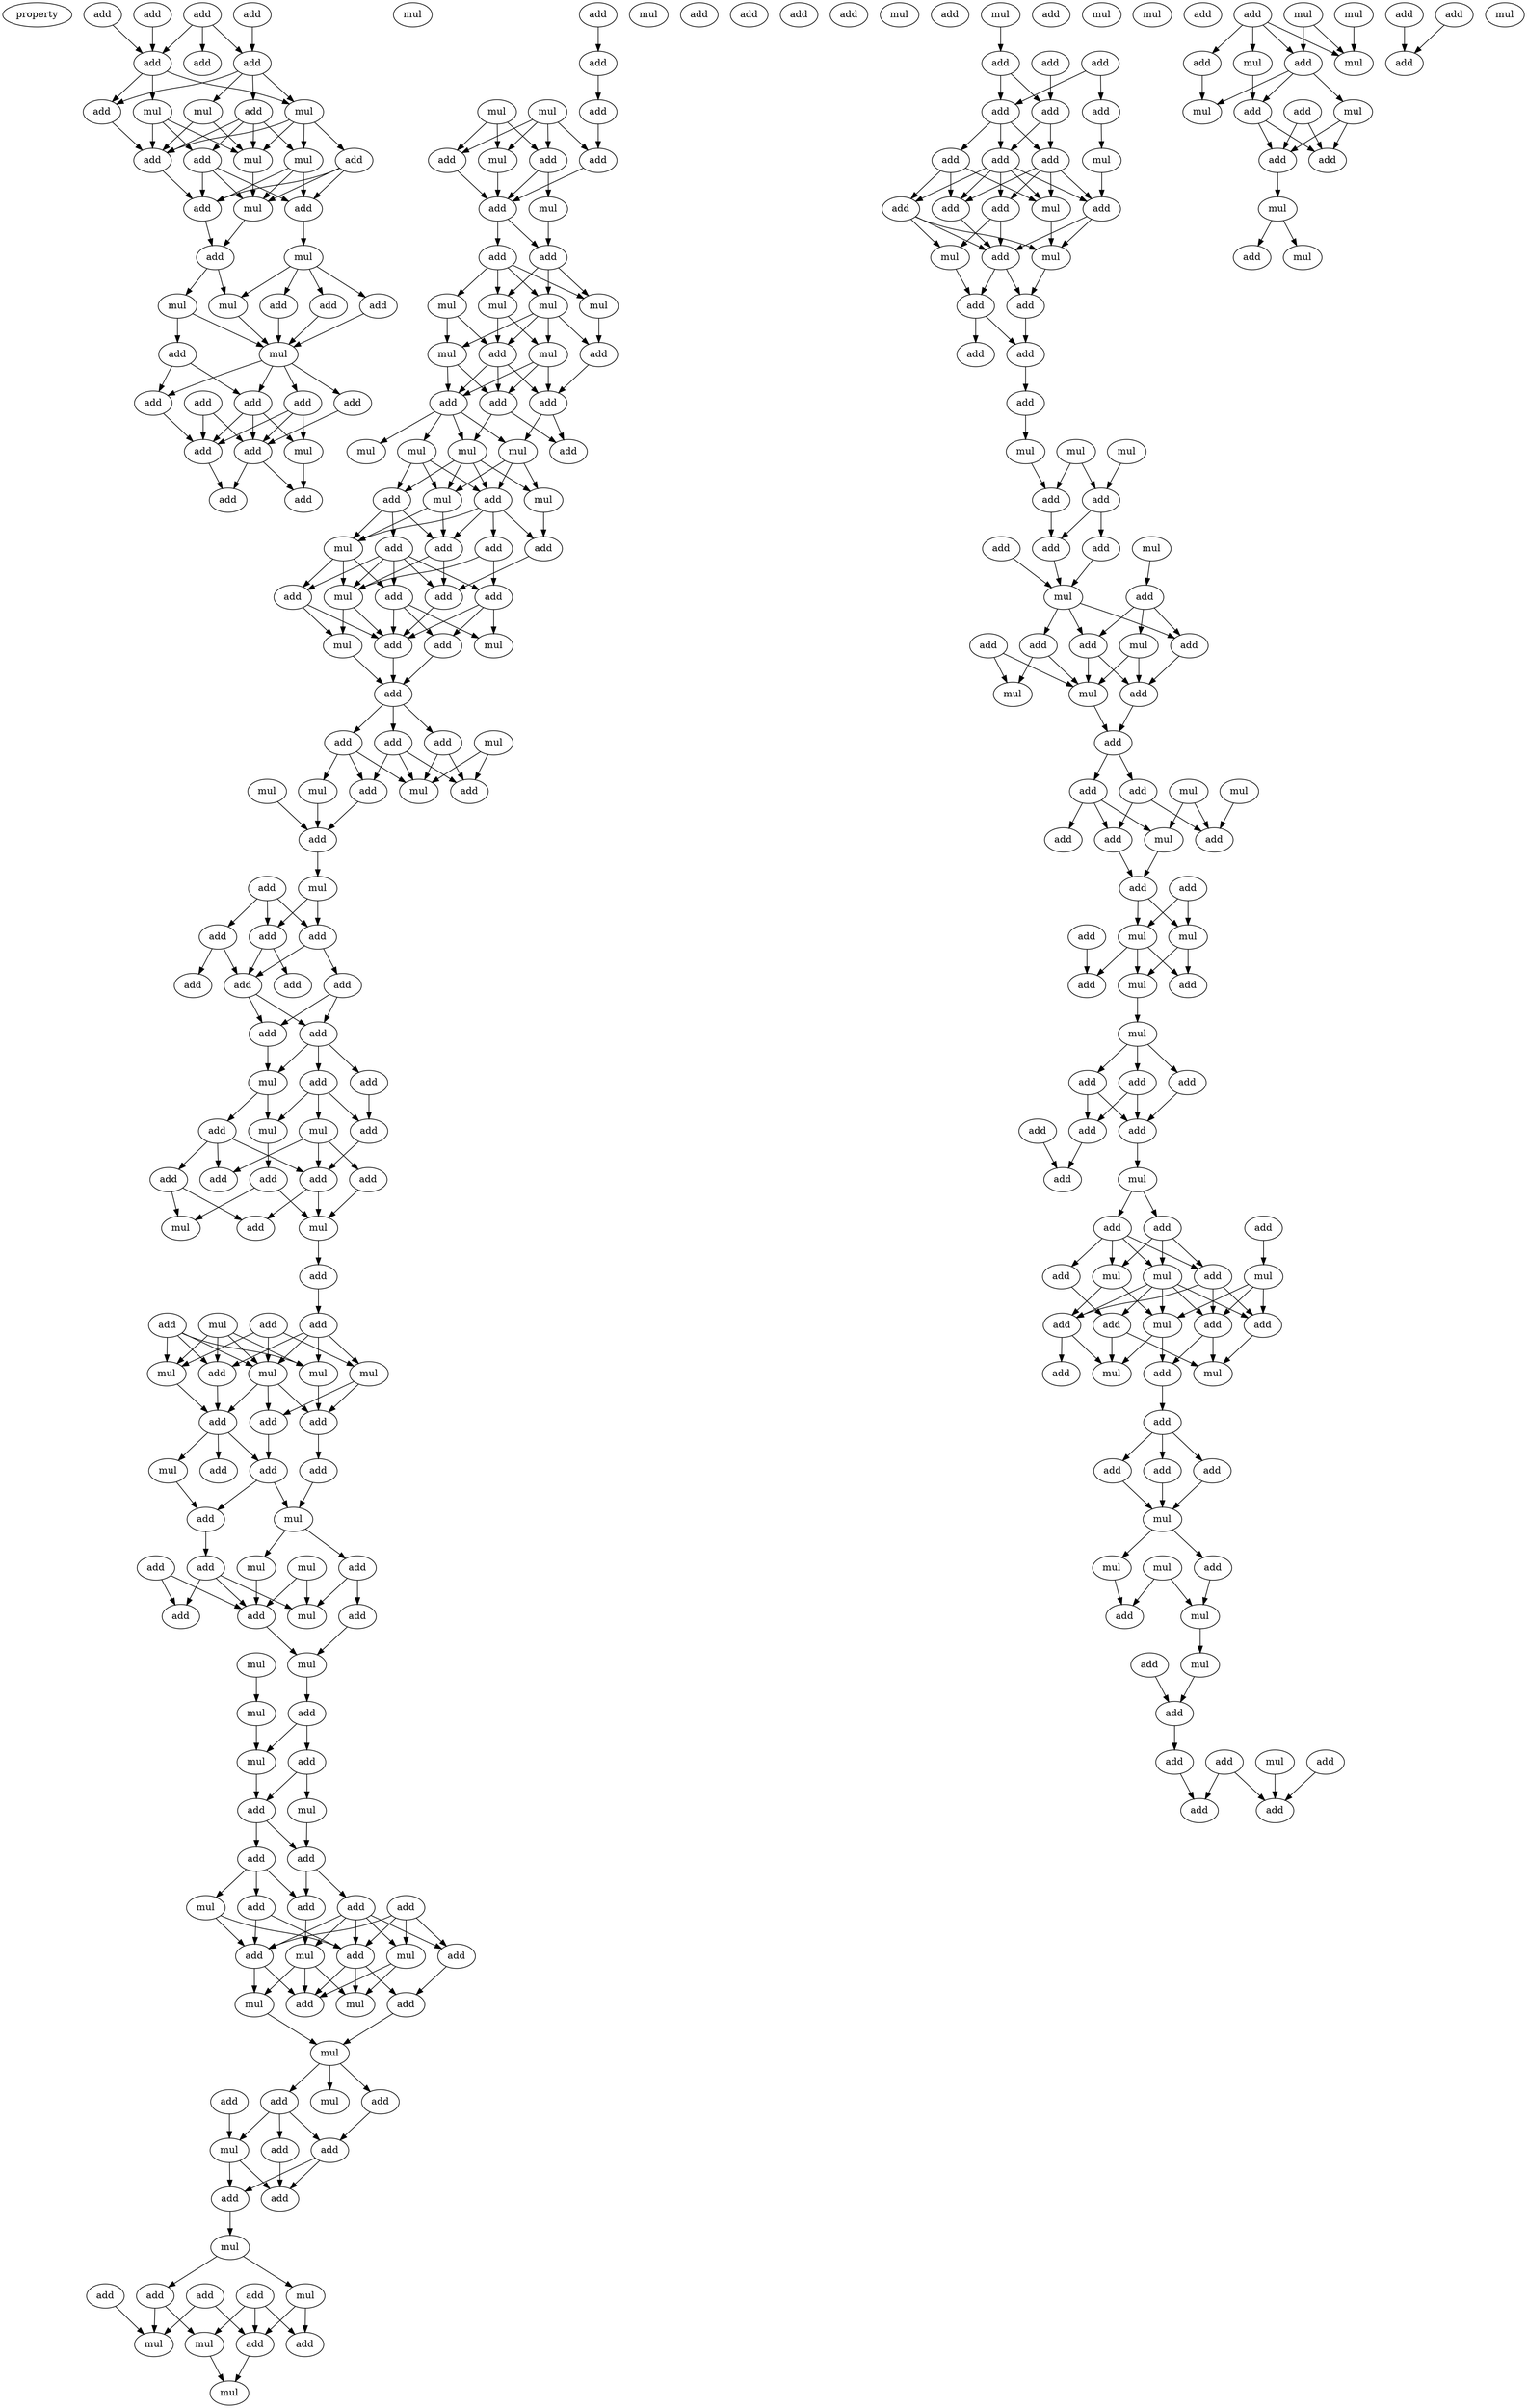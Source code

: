 digraph {
    node [fontcolor=black]
    property [mul=2,lf=1.5]
    0 [ label = add ];
    1 [ label = mul ];
    2 [ label = add ];
    3 [ label = add ];
    4 [ label = add ];
    5 [ label = add ];
    6 [ label = add ];
    7 [ label = add ];
    8 [ label = add ];
    9 [ label = add ];
    10 [ label = mul ];
    11 [ label = mul ];
    12 [ label = mul ];
    13 [ label = mul ];
    14 [ label = add ];
    15 [ label = add ];
    16 [ label = add ];
    17 [ label = mul ];
    18 [ label = add ];
    19 [ label = add ];
    20 [ label = mul ];
    21 [ label = add ];
    22 [ label = mul ];
    23 [ label = add ];
    24 [ label = mul ];
    25 [ label = add ];
    26 [ label = mul ];
    27 [ label = add ];
    28 [ label = mul ];
    29 [ label = add ];
    30 [ label = add ];
    31 [ label = add ];
    32 [ label = add ];
    33 [ label = add ];
    34 [ label = add ];
    35 [ label = add ];
    36 [ label = mul ];
    37 [ label = add ];
    38 [ label = add ];
    39 [ label = add ];
    40 [ label = add ];
    41 [ label = mul ];
    42 [ label = add ];
    43 [ label = add ];
    44 [ label = add ];
    45 [ label = mul ];
    46 [ label = mul ];
    47 [ label = mul ];
    48 [ label = add ];
    49 [ label = add ];
    50 [ label = add ];
    51 [ label = add ];
    52 [ label = mul ];
    53 [ label = add ];
    54 [ label = add ];
    55 [ label = mul ];
    56 [ label = mul ];
    57 [ label = mul ];
    58 [ label = mul ];
    59 [ label = mul ];
    60 [ label = mul ];
    61 [ label = add ];
    62 [ label = add ];
    63 [ label = add ];
    64 [ label = add ];
    65 [ label = add ];
    66 [ label = mul ];
    67 [ label = mul ];
    68 [ label = mul ];
    69 [ label = add ];
    70 [ label = mul ];
    71 [ label = mul ];
    72 [ label = add ];
    73 [ label = mul ];
    74 [ label = add ];
    75 [ label = mul ];
    76 [ label = add ];
    77 [ label = add ];
    78 [ label = add ];
    79 [ label = add ];
    80 [ label = add ];
    81 [ label = add ];
    82 [ label = add ];
    83 [ label = mul ];
    84 [ label = add ];
    85 [ label = add ];
    86 [ label = mul ];
    87 [ label = mul ];
    88 [ label = add ];
    89 [ label = add ];
    90 [ label = add ];
    91 [ label = add ];
    92 [ label = mul ];
    93 [ label = add ];
    94 [ label = add ];
    95 [ label = add ];
    96 [ label = mul ];
    97 [ label = mul ];
    98 [ label = mul ];
    99 [ label = add ];
    100 [ label = add ];
    101 [ label = mul ];
    102 [ label = add ];
    103 [ label = add ];
    104 [ label = add ];
    105 [ label = add ];
    106 [ label = add ];
    107 [ label = add ];
    108 [ label = add ];
    109 [ label = add ];
    110 [ label = add ];
    111 [ label = add ];
    112 [ label = add ];
    113 [ label = mul ];
    114 [ label = add ];
    115 [ label = add ];
    116 [ label = add ];
    117 [ label = mul ];
    118 [ label = mul ];
    119 [ label = add ];
    120 [ label = add ];
    121 [ label = add ];
    122 [ label = add ];
    123 [ label = add ];
    124 [ label = add ];
    125 [ label = add ];
    126 [ label = mul ];
    127 [ label = mul ];
    128 [ label = add ];
    129 [ label = mul ];
    130 [ label = add ];
    131 [ label = add ];
    132 [ label = add ];
    133 [ label = mul ];
    134 [ label = mul ];
    135 [ label = add ];
    136 [ label = mul ];
    137 [ label = mul ];
    138 [ label = add ];
    139 [ label = add ];
    140 [ label = add ];
    141 [ label = add ];
    142 [ label = add ];
    143 [ label = mul ];
    144 [ label = add ];
    145 [ label = add ];
    146 [ label = mul ];
    147 [ label = add ];
    148 [ label = add ];
    149 [ label = mul ];
    150 [ label = mul ];
    151 [ label = add ];
    152 [ label = add ];
    153 [ label = add ];
    154 [ label = mul ];
    155 [ label = add ];
    156 [ label = mul ];
    157 [ label = mul ];
    158 [ label = add ];
    159 [ label = mul ];
    160 [ label = add ];
    161 [ label = mul ];
    162 [ label = add ];
    163 [ label = add ];
    164 [ label = mul ];
    165 [ label = mul ];
    166 [ label = add ];
    167 [ label = add ];
    168 [ label = mul ];
    169 [ label = add ];
    170 [ label = add ];
    171 [ label = add ];
    172 [ label = add ];
    173 [ label = add ];
    174 [ label = mul ];
    175 [ label = mul ];
    176 [ label = add ];
    177 [ label = add ];
    178 [ label = mul ];
    179 [ label = add ];
    180 [ label = mul ];
    181 [ label = add ];
    182 [ label = mul ];
    183 [ label = mul ];
    184 [ label = add ];
    185 [ label = add ];
    186 [ label = add ];
    187 [ label = add ];
    188 [ label = add ];
    189 [ label = add ];
    190 [ label = mul ];
    191 [ label = add ];
    192 [ label = add ];
    193 [ label = mul ];
    194 [ label = mul ];
    195 [ label = add ];
    196 [ label = add ];
    197 [ label = add ];
    198 [ label = add ];
    199 [ label = add ];
    200 [ label = mul ];
    201 [ label = mul ];
    202 [ label = add ];
    203 [ label = mul ];
    204 [ label = mul ];
    205 [ label = add ];
    206 [ label = add ];
    207 [ label = add ];
    208 [ label = add ];
    209 [ label = add ];
    210 [ label = add ];
    211 [ label = add ];
    212 [ label = mul ];
    213 [ label = add ];
    214 [ label = add ];
    215 [ label = add ];
    216 [ label = add ];
    217 [ label = add ];
    218 [ label = add ];
    219 [ label = mul ];
    220 [ label = mul ];
    221 [ label = mul ];
    222 [ label = add ];
    223 [ label = add ];
    224 [ label = add ];
    225 [ label = add ];
    226 [ label = add ];
    227 [ label = add ];
    228 [ label = mul ];
    229 [ label = mul ];
    230 [ label = mul ];
    231 [ label = add ];
    232 [ label = add ];
    233 [ label = mul ];
    234 [ label = add ];
    235 [ label = add ];
    236 [ label = add ];
    237 [ label = mul ];
    238 [ label = add ];
    239 [ label = add ];
    240 [ label = add ];
    241 [ label = add ];
    242 [ label = mul ];
    243 [ label = add ];
    244 [ label = mul ];
    245 [ label = mul ];
    246 [ label = add ];
    247 [ label = add ];
    248 [ label = mul ];
    249 [ label = add ];
    250 [ label = mul ];
    251 [ label = add ];
    252 [ label = add ];
    253 [ label = add ];
    254 [ label = add ];
    255 [ label = mul ];
    256 [ label = add ];
    257 [ label = add ];
    258 [ label = add ];
    259 [ label = mul ];
    260 [ label = add ];
    261 [ label = mul ];
    262 [ label = add ];
    263 [ label = mul ];
    264 [ label = add ];
    265 [ label = mul ];
    266 [ label = add ];
    267 [ label = add ];
    268 [ label = add ];
    269 [ label = add ];
    270 [ label = add ];
    271 [ label = add ];
    272 [ label = mul ];
    273 [ label = add ];
    274 [ label = mul ];
    275 [ label = add ];
    276 [ label = add ];
    277 [ label = add ];
    278 [ label = mul ];
    279 [ label = mul ];
    280 [ label = mul ];
    281 [ label = add ];
    282 [ label = add ];
    283 [ label = add ];
    284 [ label = mul ];
    285 [ label = add ];
    286 [ label = add ];
    287 [ label = add ];
    288 [ label = mul ];
    289 [ label = mul ];
    290 [ label = add ];
    291 [ label = add ];
    292 [ label = add ];
    293 [ label = add ];
    294 [ label = add ];
    295 [ label = add ];
    296 [ label = mul ];
    297 [ label = mul ];
    298 [ label = add ];
    299 [ label = mul ];
    300 [ label = mul ];
    301 [ label = mul ];
    302 [ label = add ];
    303 [ label = add ];
    304 [ label = mul ];
    305 [ label = add ];
    306 [ label = add ];
    307 [ label = mul ];
    308 [ label = add ];
    309 [ label = add ];
    310 [ label = add ];
    311 [ label = add ];
    312 [ label = add ];
    313 [ label = add ];
    314 [ label = mul ];
    315 [ label = mul ];
    316 [ label = mul ];
    317 [ label = add ];
    318 [ label = add ];
    319 [ label = mul ];
    320 [ label = mul ];
    321 [ label = mul ];
    322 [ label = add ];
    323 [ label = add ];
    324 [ label = add ];
    325 [ label = add ];
    326 [ label = mul ];
    327 [ label = add ];
    328 [ label = add ];
    329 [ label = add ];
    330 [ label = mul ];
    331 [ label = mul ];
    332 [ label = add ];
    0 -> 5 [ name = 0 ];
    0 -> 6 [ name = 1 ];
    0 -> 7 [ name = 2 ];
    2 -> 6 [ name = 3 ];
    3 -> 7 [ name = 4 ];
    4 -> 6 [ name = 5 ];
    6 -> 8 [ name = 6 ];
    6 -> 10 [ name = 7 ];
    6 -> 12 [ name = 8 ];
    7 -> 8 [ name = 9 ];
    7 -> 9 [ name = 10 ];
    7 -> 10 [ name = 11 ];
    7 -> 11 [ name = 12 ];
    8 -> 16 [ name = 13 ];
    9 -> 13 [ name = 14 ];
    9 -> 15 [ name = 15 ];
    9 -> 16 [ name = 16 ];
    9 -> 17 [ name = 17 ];
    10 -> 13 [ name = 18 ];
    10 -> 14 [ name = 19 ];
    10 -> 16 [ name = 20 ];
    10 -> 17 [ name = 21 ];
    11 -> 13 [ name = 22 ];
    11 -> 16 [ name = 23 ];
    12 -> 13 [ name = 24 ];
    12 -> 15 [ name = 25 ];
    12 -> 16 [ name = 26 ];
    13 -> 20 [ name = 27 ];
    14 -> 18 [ name = 28 ];
    14 -> 19 [ name = 29 ];
    14 -> 20 [ name = 30 ];
    15 -> 18 [ name = 31 ];
    15 -> 19 [ name = 32 ];
    15 -> 20 [ name = 33 ];
    16 -> 18 [ name = 34 ];
    17 -> 18 [ name = 35 ];
    17 -> 19 [ name = 36 ];
    17 -> 20 [ name = 37 ];
    18 -> 21 [ name = 38 ];
    19 -> 22 [ name = 39 ];
    20 -> 21 [ name = 40 ];
    21 -> 24 [ name = 41 ];
    21 -> 26 [ name = 42 ];
    22 -> 23 [ name = 43 ];
    22 -> 24 [ name = 44 ];
    22 -> 25 [ name = 45 ];
    22 -> 27 [ name = 46 ];
    23 -> 28 [ name = 47 ];
    24 -> 28 [ name = 48 ];
    25 -> 28 [ name = 49 ];
    26 -> 28 [ name = 50 ];
    26 -> 29 [ name = 51 ];
    27 -> 28 [ name = 52 ];
    28 -> 30 [ name = 53 ];
    28 -> 31 [ name = 54 ];
    28 -> 33 [ name = 55 ];
    28 -> 34 [ name = 56 ];
    29 -> 30 [ name = 57 ];
    29 -> 34 [ name = 58 ];
    30 -> 35 [ name = 59 ];
    31 -> 35 [ name = 60 ];
    31 -> 36 [ name = 61 ];
    31 -> 37 [ name = 62 ];
    32 -> 35 [ name = 63 ];
    32 -> 37 [ name = 64 ];
    33 -> 37 [ name = 65 ];
    34 -> 35 [ name = 66 ];
    34 -> 36 [ name = 67 ];
    34 -> 37 [ name = 68 ];
    35 -> 38 [ name = 69 ];
    36 -> 39 [ name = 70 ];
    37 -> 38 [ name = 71 ];
    37 -> 39 [ name = 72 ];
    40 -> 42 [ name = 73 ];
    42 -> 44 [ name = 74 ];
    44 -> 50 [ name = 75 ];
    45 -> 47 [ name = 76 ];
    45 -> 48 [ name = 77 ];
    45 -> 49 [ name = 78 ];
    45 -> 50 [ name = 79 ];
    46 -> 47 [ name = 80 ];
    46 -> 48 [ name = 81 ];
    46 -> 49 [ name = 82 ];
    47 -> 51 [ name = 83 ];
    48 -> 51 [ name = 84 ];
    49 -> 51 [ name = 85 ];
    49 -> 52 [ name = 86 ];
    50 -> 51 [ name = 87 ];
    51 -> 53 [ name = 88 ];
    51 -> 54 [ name = 89 ];
    52 -> 54 [ name = 90 ];
    53 -> 55 [ name = 91 ];
    53 -> 56 [ name = 92 ];
    53 -> 57 [ name = 93 ];
    53 -> 58 [ name = 94 ];
    54 -> 55 [ name = 95 ];
    54 -> 56 [ name = 96 ];
    54 -> 58 [ name = 97 ];
    55 -> 59 [ name = 98 ];
    55 -> 62 [ name = 99 ];
    56 -> 61 [ name = 100 ];
    57 -> 60 [ name = 101 ];
    57 -> 62 [ name = 102 ];
    58 -> 59 [ name = 103 ];
    58 -> 60 [ name = 104 ];
    58 -> 61 [ name = 105 ];
    58 -> 62 [ name = 106 ];
    59 -> 63 [ name = 107 ];
    59 -> 64 [ name = 108 ];
    59 -> 65 [ name = 109 ];
    60 -> 63 [ name = 110 ];
    60 -> 64 [ name = 111 ];
    61 -> 65 [ name = 112 ];
    62 -> 63 [ name = 113 ];
    62 -> 64 [ name = 114 ];
    62 -> 65 [ name = 115 ];
    63 -> 66 [ name = 116 ];
    63 -> 69 [ name = 117 ];
    64 -> 66 [ name = 118 ];
    64 -> 67 [ name = 119 ];
    64 -> 68 [ name = 120 ];
    64 -> 70 [ name = 121 ];
    65 -> 68 [ name = 122 ];
    65 -> 69 [ name = 123 ];
    66 -> 71 [ name = 124 ];
    66 -> 72 [ name = 125 ];
    66 -> 73 [ name = 126 ];
    66 -> 74 [ name = 127 ];
    67 -> 72 [ name = 128 ];
    67 -> 73 [ name = 129 ];
    67 -> 74 [ name = 130 ];
    68 -> 71 [ name = 131 ];
    68 -> 72 [ name = 132 ];
    68 -> 73 [ name = 133 ];
    71 -> 77 [ name = 134 ];
    72 -> 75 [ name = 135 ];
    72 -> 76 [ name = 136 ];
    72 -> 77 [ name = 137 ];
    72 -> 79 [ name = 138 ];
    73 -> 75 [ name = 139 ];
    73 -> 76 [ name = 140 ];
    74 -> 75 [ name = 141 ];
    74 -> 76 [ name = 142 ];
    74 -> 78 [ name = 143 ];
    75 -> 82 [ name = 144 ];
    75 -> 83 [ name = 145 ];
    75 -> 84 [ name = 146 ];
    76 -> 80 [ name = 147 ];
    76 -> 83 [ name = 148 ];
    77 -> 80 [ name = 149 ];
    78 -> 80 [ name = 150 ];
    78 -> 81 [ name = 151 ];
    78 -> 82 [ name = 152 ];
    78 -> 83 [ name = 153 ];
    78 -> 84 [ name = 154 ];
    79 -> 81 [ name = 155 ];
    79 -> 83 [ name = 156 ];
    80 -> 85 [ name = 157 ];
    81 -> 85 [ name = 158 ];
    81 -> 86 [ name = 159 ];
    81 -> 88 [ name = 160 ];
    82 -> 85 [ name = 161 ];
    82 -> 86 [ name = 162 ];
    82 -> 88 [ name = 163 ];
    83 -> 85 [ name = 164 ];
    83 -> 87 [ name = 165 ];
    84 -> 85 [ name = 166 ];
    84 -> 87 [ name = 167 ];
    85 -> 89 [ name = 168 ];
    87 -> 89 [ name = 169 ];
    88 -> 89 [ name = 170 ];
    89 -> 90 [ name = 171 ];
    89 -> 91 [ name = 172 ];
    89 -> 93 [ name = 173 ];
    90 -> 94 [ name = 174 ];
    90 -> 96 [ name = 175 ];
    91 -> 94 [ name = 176 ];
    91 -> 95 [ name = 177 ];
    91 -> 96 [ name = 178 ];
    92 -> 94 [ name = 179 ];
    92 -> 96 [ name = 180 ];
    93 -> 95 [ name = 181 ];
    93 -> 96 [ name = 182 ];
    93 -> 97 [ name = 183 ];
    95 -> 99 [ name = 184 ];
    97 -> 99 [ name = 185 ];
    98 -> 99 [ name = 186 ];
    99 -> 101 [ name = 187 ];
    100 -> 102 [ name = 188 ];
    100 -> 103 [ name = 189 ];
    100 -> 104 [ name = 190 ];
    101 -> 102 [ name = 191 ];
    101 -> 104 [ name = 192 ];
    102 -> 105 [ name = 193 ];
    102 -> 107 [ name = 194 ];
    103 -> 107 [ name = 195 ];
    103 -> 109 [ name = 196 ];
    104 -> 106 [ name = 197 ];
    104 -> 107 [ name = 198 ];
    105 -> 110 [ name = 199 ];
    105 -> 111 [ name = 200 ];
    107 -> 110 [ name = 201 ];
    107 -> 111 [ name = 202 ];
    110 -> 113 [ name = 203 ];
    111 -> 112 [ name = 204 ];
    111 -> 113 [ name = 205 ];
    111 -> 114 [ name = 206 ];
    112 -> 117 [ name = 207 ];
    112 -> 118 [ name = 208 ];
    112 -> 119 [ name = 209 ];
    113 -> 116 [ name = 210 ];
    113 -> 118 [ name = 211 ];
    114 -> 119 [ name = 212 ];
    116 -> 121 [ name = 213 ];
    116 -> 123 [ name = 214 ];
    116 -> 124 [ name = 215 ];
    117 -> 121 [ name = 216 ];
    117 -> 122 [ name = 217 ];
    117 -> 124 [ name = 218 ];
    118 -> 120 [ name = 219 ];
    119 -> 124 [ name = 220 ];
    120 -> 126 [ name = 221 ];
    120 -> 127 [ name = 222 ];
    122 -> 126 [ name = 223 ];
    123 -> 125 [ name = 224 ];
    123 -> 127 [ name = 225 ];
    124 -> 125 [ name = 226 ];
    124 -> 126 [ name = 227 ];
    126 -> 128 [ name = 228 ];
    128 -> 131 [ name = 229 ];
    129 -> 133 [ name = 230 ];
    129 -> 135 [ name = 231 ];
    129 -> 136 [ name = 232 ];
    129 -> 137 [ name = 233 ];
    130 -> 133 [ name = 234 ];
    130 -> 134 [ name = 235 ];
    130 -> 137 [ name = 236 ];
    131 -> 134 [ name = 237 ];
    131 -> 135 [ name = 238 ];
    131 -> 136 [ name = 239 ];
    131 -> 137 [ name = 240 ];
    132 -> 133 [ name = 241 ];
    132 -> 135 [ name = 242 ];
    132 -> 136 [ name = 243 ];
    132 -> 137 [ name = 244 ];
    133 -> 138 [ name = 245 ];
    134 -> 139 [ name = 246 ];
    134 -> 140 [ name = 247 ];
    135 -> 138 [ name = 248 ];
    136 -> 140 [ name = 249 ];
    137 -> 138 [ name = 250 ];
    137 -> 139 [ name = 251 ];
    137 -> 140 [ name = 252 ];
    138 -> 141 [ name = 253 ];
    138 -> 143 [ name = 254 ];
    138 -> 144 [ name = 255 ];
    139 -> 144 [ name = 256 ];
    140 -> 142 [ name = 257 ];
    142 -> 146 [ name = 258 ];
    143 -> 145 [ name = 259 ];
    144 -> 145 [ name = 260 ];
    144 -> 146 [ name = 261 ];
    145 -> 151 [ name = 262 ];
    146 -> 147 [ name = 263 ];
    146 -> 149 [ name = 264 ];
    147 -> 152 [ name = 265 ];
    147 -> 154 [ name = 266 ];
    148 -> 153 [ name = 267 ];
    148 -> 155 [ name = 268 ];
    149 -> 155 [ name = 269 ];
    150 -> 154 [ name = 270 ];
    150 -> 155 [ name = 271 ];
    151 -> 153 [ name = 272 ];
    151 -> 154 [ name = 273 ];
    151 -> 155 [ name = 274 ];
    152 -> 157 [ name = 275 ];
    155 -> 157 [ name = 276 ];
    156 -> 159 [ name = 277 ];
    157 -> 158 [ name = 278 ];
    158 -> 160 [ name = 279 ];
    158 -> 161 [ name = 280 ];
    159 -> 161 [ name = 281 ];
    160 -> 163 [ name = 282 ];
    160 -> 165 [ name = 283 ];
    161 -> 163 [ name = 284 ];
    163 -> 166 [ name = 285 ];
    163 -> 167 [ name = 286 ];
    165 -> 166 [ name = 287 ];
    166 -> 169 [ name = 288 ];
    166 -> 172 [ name = 289 ];
    167 -> 168 [ name = 290 ];
    167 -> 171 [ name = 291 ];
    167 -> 172 [ name = 292 ];
    168 -> 173 [ name = 293 ];
    168 -> 176 [ name = 294 ];
    169 -> 173 [ name = 295 ];
    169 -> 174 [ name = 296 ];
    169 -> 175 [ name = 297 ];
    169 -> 176 [ name = 298 ];
    169 -> 177 [ name = 299 ];
    170 -> 173 [ name = 300 ];
    170 -> 174 [ name = 301 ];
    170 -> 176 [ name = 302 ];
    170 -> 177 [ name = 303 ];
    171 -> 173 [ name = 304 ];
    171 -> 176 [ name = 305 ];
    172 -> 175 [ name = 306 ];
    173 -> 178 [ name = 307 ];
    173 -> 181 [ name = 308 ];
    174 -> 180 [ name = 309 ];
    174 -> 181 [ name = 310 ];
    175 -> 178 [ name = 311 ];
    175 -> 180 [ name = 312 ];
    175 -> 181 [ name = 313 ];
    176 -> 179 [ name = 314 ];
    176 -> 180 [ name = 315 ];
    176 -> 181 [ name = 316 ];
    177 -> 179 [ name = 317 ];
    178 -> 182 [ name = 318 ];
    179 -> 182 [ name = 319 ];
    182 -> 183 [ name = 320 ];
    182 -> 184 [ name = 321 ];
    182 -> 185 [ name = 322 ];
    184 -> 188 [ name = 323 ];
    184 -> 189 [ name = 324 ];
    184 -> 190 [ name = 325 ];
    185 -> 188 [ name = 326 ];
    186 -> 190 [ name = 327 ];
    188 -> 191 [ name = 328 ];
    188 -> 192 [ name = 329 ];
    189 -> 191 [ name = 330 ];
    190 -> 191 [ name = 331 ];
    190 -> 192 [ name = 332 ];
    192 -> 193 [ name = 333 ];
    193 -> 194 [ name = 334 ];
    193 -> 197 [ name = 335 ];
    194 -> 199 [ name = 336 ];
    194 -> 202 [ name = 337 ];
    195 -> 199 [ name = 338 ];
    195 -> 201 [ name = 339 ];
    196 -> 199 [ name = 340 ];
    196 -> 200 [ name = 341 ];
    196 -> 202 [ name = 342 ];
    197 -> 200 [ name = 343 ];
    197 -> 201 [ name = 344 ];
    198 -> 201 [ name = 345 ];
    199 -> 203 [ name = 346 ];
    200 -> 203 [ name = 347 ];
    204 -> 207 [ name = 348 ];
    205 -> 208 [ name = 349 ];
    205 -> 210 [ name = 350 ];
    206 -> 209 [ name = 351 ];
    207 -> 208 [ name = 352 ];
    207 -> 209 [ name = 353 ];
    208 -> 211 [ name = 354 ];
    208 -> 213 [ name = 355 ];
    208 -> 214 [ name = 356 ];
    209 -> 211 [ name = 357 ];
    209 -> 213 [ name = 358 ];
    210 -> 212 [ name = 359 ];
    211 -> 215 [ name = 360 ];
    211 -> 216 [ name = 361 ];
    211 -> 217 [ name = 362 ];
    211 -> 218 [ name = 363 ];
    211 -> 219 [ name = 364 ];
    212 -> 217 [ name = 365 ];
    213 -> 215 [ name = 366 ];
    213 -> 217 [ name = 367 ];
    213 -> 218 [ name = 368 ];
    213 -> 219 [ name = 369 ];
    214 -> 216 [ name = 370 ];
    214 -> 218 [ name = 371 ];
    214 -> 219 [ name = 372 ];
    215 -> 221 [ name = 373 ];
    215 -> 222 [ name = 374 ];
    216 -> 220 [ name = 375 ];
    216 -> 221 [ name = 376 ];
    216 -> 222 [ name = 377 ];
    217 -> 220 [ name = 378 ];
    217 -> 222 [ name = 379 ];
    218 -> 222 [ name = 380 ];
    219 -> 220 [ name = 381 ];
    220 -> 223 [ name = 382 ];
    221 -> 224 [ name = 383 ];
    222 -> 223 [ name = 384 ];
    222 -> 224 [ name = 385 ];
    223 -> 226 [ name = 386 ];
    224 -> 225 [ name = 387 ];
    224 -> 226 [ name = 388 ];
    226 -> 227 [ name = 389 ];
    227 -> 230 [ name = 390 ];
    228 -> 231 [ name = 391 ];
    229 -> 231 [ name = 392 ];
    229 -> 232 [ name = 393 ];
    230 -> 232 [ name = 394 ];
    231 -> 234 [ name = 395 ];
    231 -> 236 [ name = 396 ];
    232 -> 236 [ name = 397 ];
    233 -> 238 [ name = 398 ];
    234 -> 237 [ name = 399 ];
    235 -> 237 [ name = 400 ];
    236 -> 237 [ name = 401 ];
    237 -> 239 [ name = 402 ];
    237 -> 240 [ name = 403 ];
    237 -> 241 [ name = 404 ];
    238 -> 240 [ name = 405 ];
    238 -> 241 [ name = 406 ];
    238 -> 242 [ name = 407 ];
    239 -> 244 [ name = 408 ];
    239 -> 245 [ name = 409 ];
    240 -> 246 [ name = 410 ];
    241 -> 245 [ name = 411 ];
    241 -> 246 [ name = 412 ];
    242 -> 245 [ name = 413 ];
    242 -> 246 [ name = 414 ];
    243 -> 244 [ name = 415 ];
    243 -> 245 [ name = 416 ];
    245 -> 247 [ name = 417 ];
    246 -> 247 [ name = 418 ];
    247 -> 249 [ name = 419 ];
    247 -> 251 [ name = 420 ];
    248 -> 256 [ name = 421 ];
    249 -> 254 [ name = 422 ];
    249 -> 256 [ name = 423 ];
    250 -> 255 [ name = 424 ];
    250 -> 256 [ name = 425 ];
    251 -> 253 [ name = 426 ];
    251 -> 254 [ name = 427 ];
    251 -> 255 [ name = 428 ];
    254 -> 258 [ name = 429 ];
    255 -> 258 [ name = 430 ];
    257 -> 259 [ name = 431 ];
    257 -> 261 [ name = 432 ];
    258 -> 259 [ name = 433 ];
    258 -> 261 [ name = 434 ];
    259 -> 262 [ name = 435 ];
    259 -> 263 [ name = 436 ];
    259 -> 264 [ name = 437 ];
    260 -> 262 [ name = 438 ];
    261 -> 263 [ name = 439 ];
    261 -> 264 [ name = 440 ];
    263 -> 265 [ name = 441 ];
    265 -> 266 [ name = 442 ];
    265 -> 267 [ name = 443 ];
    265 -> 268 [ name = 444 ];
    266 -> 269 [ name = 445 ];
    266 -> 271 [ name = 446 ];
    267 -> 269 [ name = 447 ];
    267 -> 271 [ name = 448 ];
    268 -> 271 [ name = 449 ];
    269 -> 273 [ name = 450 ];
    270 -> 273 [ name = 451 ];
    271 -> 274 [ name = 452 ];
    274 -> 275 [ name = 453 ];
    274 -> 276 [ name = 454 ];
    275 -> 279 [ name = 455 ];
    275 -> 280 [ name = 456 ];
    275 -> 281 [ name = 457 ];
    276 -> 279 [ name = 458 ];
    276 -> 280 [ name = 459 ];
    276 -> 281 [ name = 460 ];
    276 -> 282 [ name = 461 ];
    277 -> 278 [ name = 462 ];
    278 -> 283 [ name = 463 ];
    278 -> 284 [ name = 464 ];
    278 -> 287 [ name = 465 ];
    279 -> 283 [ name = 466 ];
    279 -> 284 [ name = 467 ];
    279 -> 285 [ name = 468 ];
    279 -> 286 [ name = 469 ];
    279 -> 287 [ name = 470 ];
    280 -> 284 [ name = 471 ];
    280 -> 285 [ name = 472 ];
    281 -> 283 [ name = 473 ];
    281 -> 285 [ name = 474 ];
    281 -> 287 [ name = 475 ];
    282 -> 286 [ name = 476 ];
    283 -> 289 [ name = 477 ];
    283 -> 290 [ name = 478 ];
    284 -> 288 [ name = 479 ];
    284 -> 290 [ name = 480 ];
    285 -> 288 [ name = 481 ];
    285 -> 291 [ name = 482 ];
    286 -> 288 [ name = 483 ];
    286 -> 289 [ name = 484 ];
    287 -> 289 [ name = 485 ];
    290 -> 292 [ name = 486 ];
    292 -> 293 [ name = 487 ];
    292 -> 294 [ name = 488 ];
    292 -> 295 [ name = 489 ];
    293 -> 297 [ name = 490 ];
    294 -> 297 [ name = 491 ];
    295 -> 297 [ name = 492 ];
    297 -> 298 [ name = 493 ];
    297 -> 300 [ name = 494 ];
    298 -> 301 [ name = 495 ];
    299 -> 301 [ name = 496 ];
    299 -> 302 [ name = 497 ];
    300 -> 302 [ name = 498 ];
    301 -> 304 [ name = 499 ];
    303 -> 305 [ name = 500 ];
    304 -> 305 [ name = 501 ];
    305 -> 309 [ name = 502 ];
    306 -> 310 [ name = 503 ];
    306 -> 311 [ name = 504 ];
    307 -> 310 [ name = 505 ];
    308 -> 310 [ name = 506 ];
    309 -> 311 [ name = 507 ];
    313 -> 316 [ name = 508 ];
    313 -> 317 [ name = 509 ];
    313 -> 318 [ name = 510 ];
    313 -> 319 [ name = 511 ];
    314 -> 317 [ name = 512 ];
    314 -> 319 [ name = 513 ];
    315 -> 319 [ name = 514 ];
    316 -> 322 [ name = 515 ];
    317 -> 320 [ name = 516 ];
    317 -> 321 [ name = 517 ];
    317 -> 322 [ name = 518 ];
    318 -> 321 [ name = 519 ];
    320 -> 324 [ name = 520 ];
    320 -> 325 [ name = 521 ];
    322 -> 324 [ name = 522 ];
    322 -> 325 [ name = 523 ];
    323 -> 324 [ name = 524 ];
    323 -> 325 [ name = 525 ];
    324 -> 326 [ name = 526 ];
    326 -> 327 [ name = 527 ];
    326 -> 331 [ name = 528 ];
    328 -> 332 [ name = 529 ];
    329 -> 332 [ name = 530 ];
}
